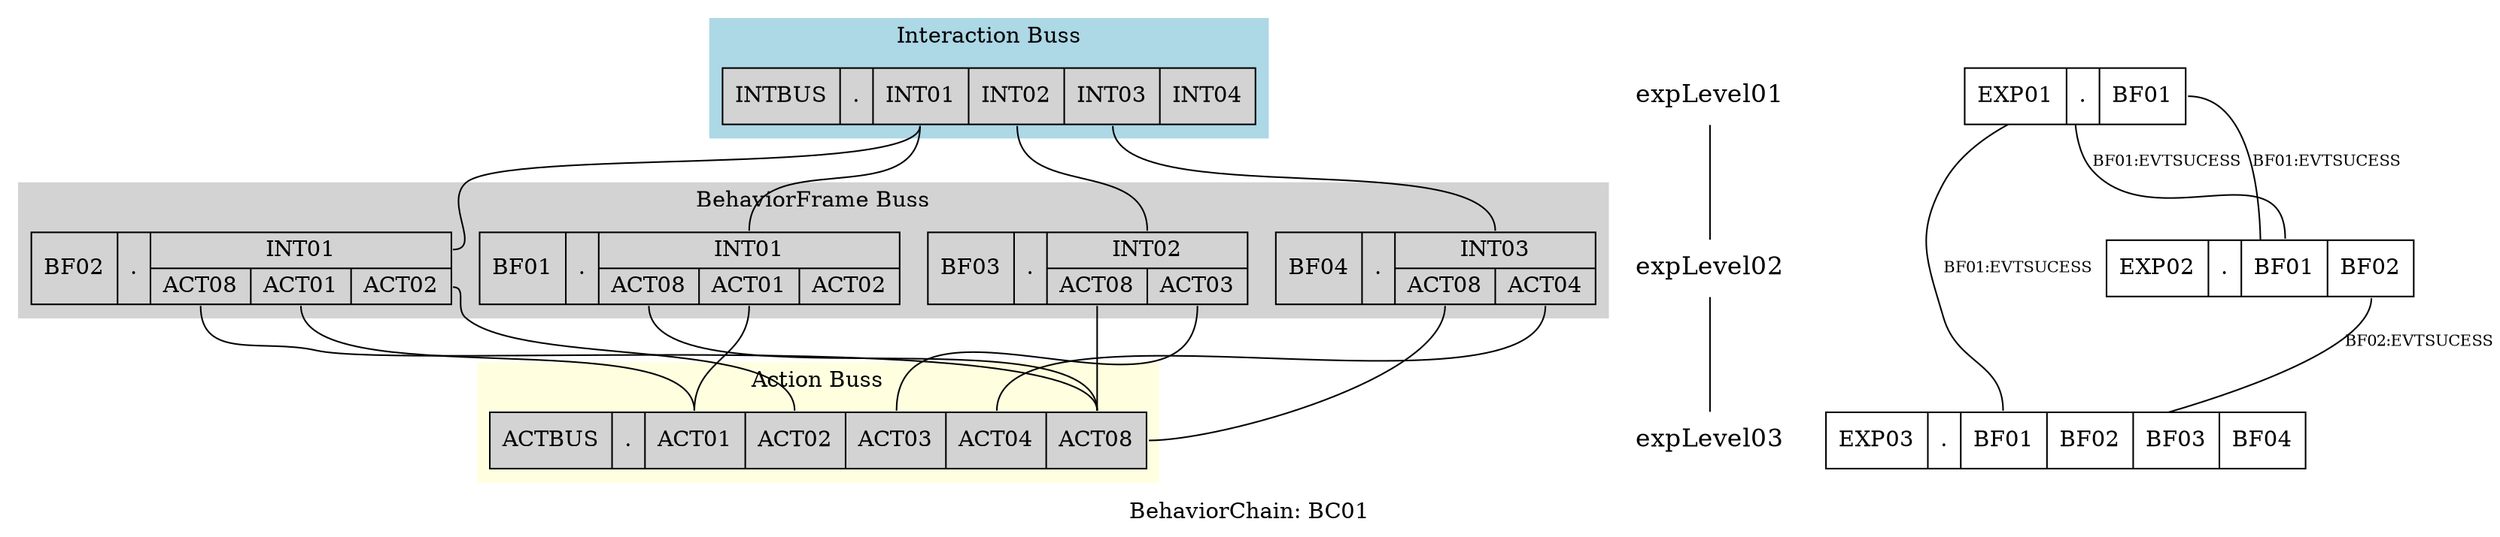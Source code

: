 graph structs {
	node [shape=record];
	rankdir=TB;
		rankdir=TB;
		subgraph cluster0_1{
			rankdir=TB;
			node [style=filled];
			style=filled;
			color=lightblue;
			

			/*BARRAMENTO DE RECOGNIZERS*/
			INT[shape=record,label="<intbus> INTBUS|.|<int01> INT01|<int02>INT02|<int03>INT03|<int04>INT04"];
			
			label="Interaction Buss";
			
		}


		subgraph cluster0_3{
			rankdir=TB;
			node [style=filled];
			style=filled;
			color=lightgrey;
			

			/*BEHAVIOR FRAMES*/
			BF01[shape=record,label="<bf01> BF01|<f1>.|{<int01>INT01|{<act08>ACT08|<act01>ACT01|<act02>ACT02}}"];
			BF02[shape=record,label="<bf02> BF02|<f1>.|{<int01>INT01|{<act08>ACT08|<act01>ACT01|<act02>ACT02}}"];
			BF03[shape=record,label="<bf03> BF03|<f1>.|{<int02>INT02|{<act08>ACT08|<act03>ACT03}}"];
			BF04[shape=record,label="<bf04> BF04|<f1>.|{<int03>INT03|{<act08>ACT08|<act04>ACT04}}"];

			label="BehaviorFrame Buss";
		}


		subgraph cluster0_2{
			node [style=filled];
			style=filled;
			color=lightyellow;
			/*BARRAMENTO DE ACTIONS*/
			ACT[shape=record,label="<actbus> ACTBUS|.|<act01> ACT01|<act02>ACT02|<act03>ACT03|<act04>ACT04|<act08>ACT08"];
			label="Action Buss";
		}


		INT:int01--BF01:int01;
		INT:int01--BF02:int01;
		INT:int02--BF03:int02;
		INT:int03--BF04:int03;	
		
		/*BEHAVIORFRAMES -> INTERACTIONS*/
		
		/*BF01:int01->INT:int01;
		BF02:int01->INT:int01;
		BF03:in02 ->INT:int02;
		BF04:in03 ->INT:int03;*/
		
		/*BEHAVIORFRAMES -> ACTIONS*/
		BF01:act01--ACT:act01;
		BF01:act08--ACT:act08;

		BF02:act01--ACT:act01;
		BF02:act08--ACT:act08;
		BF02:act02--ACT:act02;

		BF03:act03--ACT:act03;
		BF03:act08--ACT:act08;

		BF04:act04--ACT:act04;
		BF04:act08--ACT:act08;

		{ 
		node [shape=plaintext, fontsize=16];
		    /* nivel-line graph */
		    expLevel01 -- expLevel02 -- expLevel03;	
	 
		}

			
		EXP01 [shape=record,label="<exp01>EXP01|<f0>.|<bf01> BF01}"];
		EXP02 [shape=record,label="<exp02>EXP02|<f0>.|<bf01> BF01|<bf02> BF02}"];
		EXP03 [shape=record,label="<exp03>EXP03|<f0>.|<bf01> BF01|<bf02> BF02|<bf03> BF03 |<bf04> BF04}"];

		{ rank = same;expLevel01;EXP01};
		{ rank = same;expLevel02;EXP02};
		{ rank = same;expLevel03;EXP03};

		EXP01:bf01--EXP02[label="BF01:EVTSUCESS", fontsize=10];
		EXP02:bf01--EXP01[label="BF01:EVTSUCESS", fontsize=10];
		EXP02:bf02--EXP03[label="BF02:EVTSUCESS", fontsize=10];
		EXP03:bf01--EXP01[label="BF01:EVTSUCESS", fontsize=10];

		label="BehaviorChain: BC01";
	
	
}
